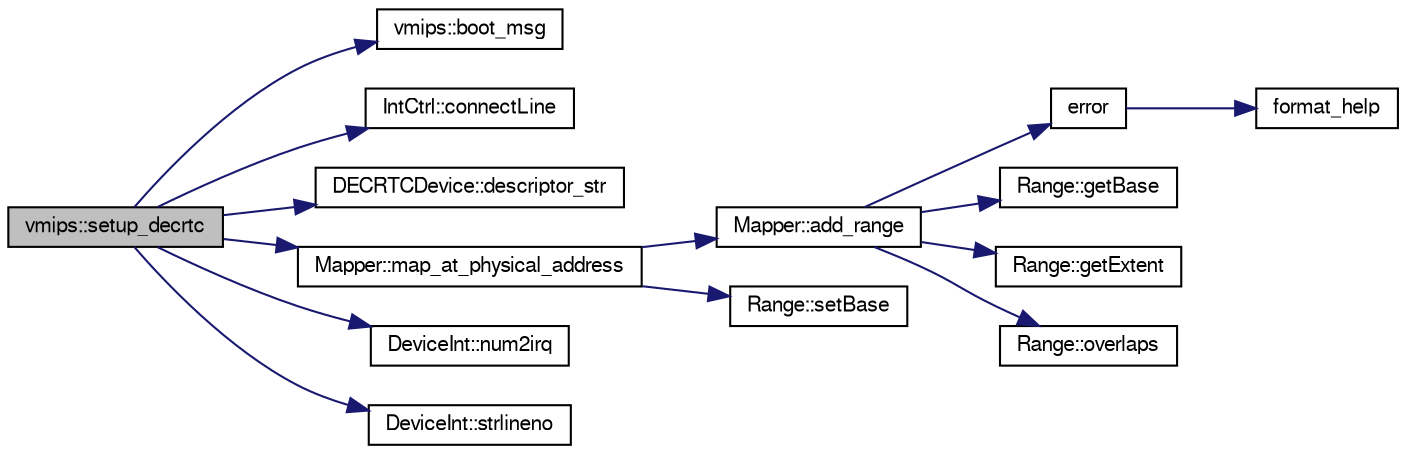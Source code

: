 digraph G
{
  edge [fontname="FreeSans",fontsize="10",labelfontname="FreeSans",labelfontsize="10"];
  node [fontname="FreeSans",fontsize="10",shape=record];
  rankdir=LR;
  Node1 [label="vmips::setup_decrtc",height=0.2,width=0.4,color="black", fillcolor="grey75", style="filled" fontcolor="black"];
  Node1 -> Node2 [color="midnightblue",fontsize="10",style="solid"];
  Node2 [label="vmips::boot_msg",height=0.2,width=0.4,color="black", fillcolor="white", style="filled",URL="$classvmips.html#a2e203897ea48f719ff7a3a1007fcf0fe"];
  Node1 -> Node3 [color="midnightblue",fontsize="10",style="solid"];
  Node3 [label="IntCtrl::connectLine",height=0.2,width=0.4,color="black", fillcolor="white", style="filled",URL="$classIntCtrl.html#adf3c4661976f3faabe89d161e10c91d0"];
  Node1 -> Node4 [color="midnightblue",fontsize="10",style="solid"];
  Node4 [label="DECRTCDevice::descriptor_str",height=0.2,width=0.4,color="black", fillcolor="white", style="filled",URL="$classDECRTCDevice.html#a0e319a33e2e91b94f787a4043b796baa"];
  Node1 -> Node5 [color="midnightblue",fontsize="10",style="solid"];
  Node5 [label="Mapper::map_at_physical_address",height=0.2,width=0.4,color="black", fillcolor="white", style="filled",URL="$classMapper.html#a1c30883b6490a8283f4dab8dfe797860"];
  Node5 -> Node6 [color="midnightblue",fontsize="10",style="solid"];
  Node6 [label="Mapper::add_range",height=0.2,width=0.4,color="black", fillcolor="white", style="filled",URL="$classMapper.html#a8733fffed63e13e9a0584d2e3c85d0b4"];
  Node6 -> Node7 [color="midnightblue",fontsize="10",style="solid"];
  Node7 [label="error",height=0.2,width=0.4,color="black", fillcolor="white", style="filled",URL="$error_8cc.html#a158a1af99275c1555bf5fcc74709aa5a"];
  Node7 -> Node8 [color="midnightblue",fontsize="10",style="solid"];
  Node8 [label="format_help",height=0.2,width=0.4,color="black", fillcolor="white", style="filled",URL="$error_8cc.html#aa182c84a77010100b5b8a15b1ff22e70"];
  Node6 -> Node9 [color="midnightblue",fontsize="10",style="solid"];
  Node9 [label="Range::getBase",height=0.2,width=0.4,color="black", fillcolor="white", style="filled",URL="$classRange.html#ab4b6e3925cd4559eb8879deed47cb806"];
  Node6 -> Node10 [color="midnightblue",fontsize="10",style="solid"];
  Node10 [label="Range::getExtent",height=0.2,width=0.4,color="black", fillcolor="white", style="filled",URL="$classRange.html#addefe753334150b3cbaca2d5f157f17b"];
  Node6 -> Node11 [color="midnightblue",fontsize="10",style="solid"];
  Node11 [label="Range::overlaps",height=0.2,width=0.4,color="black", fillcolor="white", style="filled",URL="$classRange.html#a73ad70c479cc77fcf6cb65a8da2993cb"];
  Node5 -> Node12 [color="midnightblue",fontsize="10",style="solid"];
  Node12 [label="Range::setBase",height=0.2,width=0.4,color="black", fillcolor="white", style="filled",URL="$classRange.html#a5f60a7e0ad9e6d61d86b82163a78f776"];
  Node1 -> Node13 [color="midnightblue",fontsize="10",style="solid"];
  Node13 [label="DeviceInt::num2irq",height=0.2,width=0.4,color="black", fillcolor="white", style="filled",URL="$classDeviceInt.html#a5a1c12ade91f0bf325a26988555f9989"];
  Node1 -> Node14 [color="midnightblue",fontsize="10",style="solid"];
  Node14 [label="DeviceInt::strlineno",height=0.2,width=0.4,color="black", fillcolor="white", style="filled",URL="$classDeviceInt.html#a7b51658efadb002993df8b4475ce29eb"];
}
